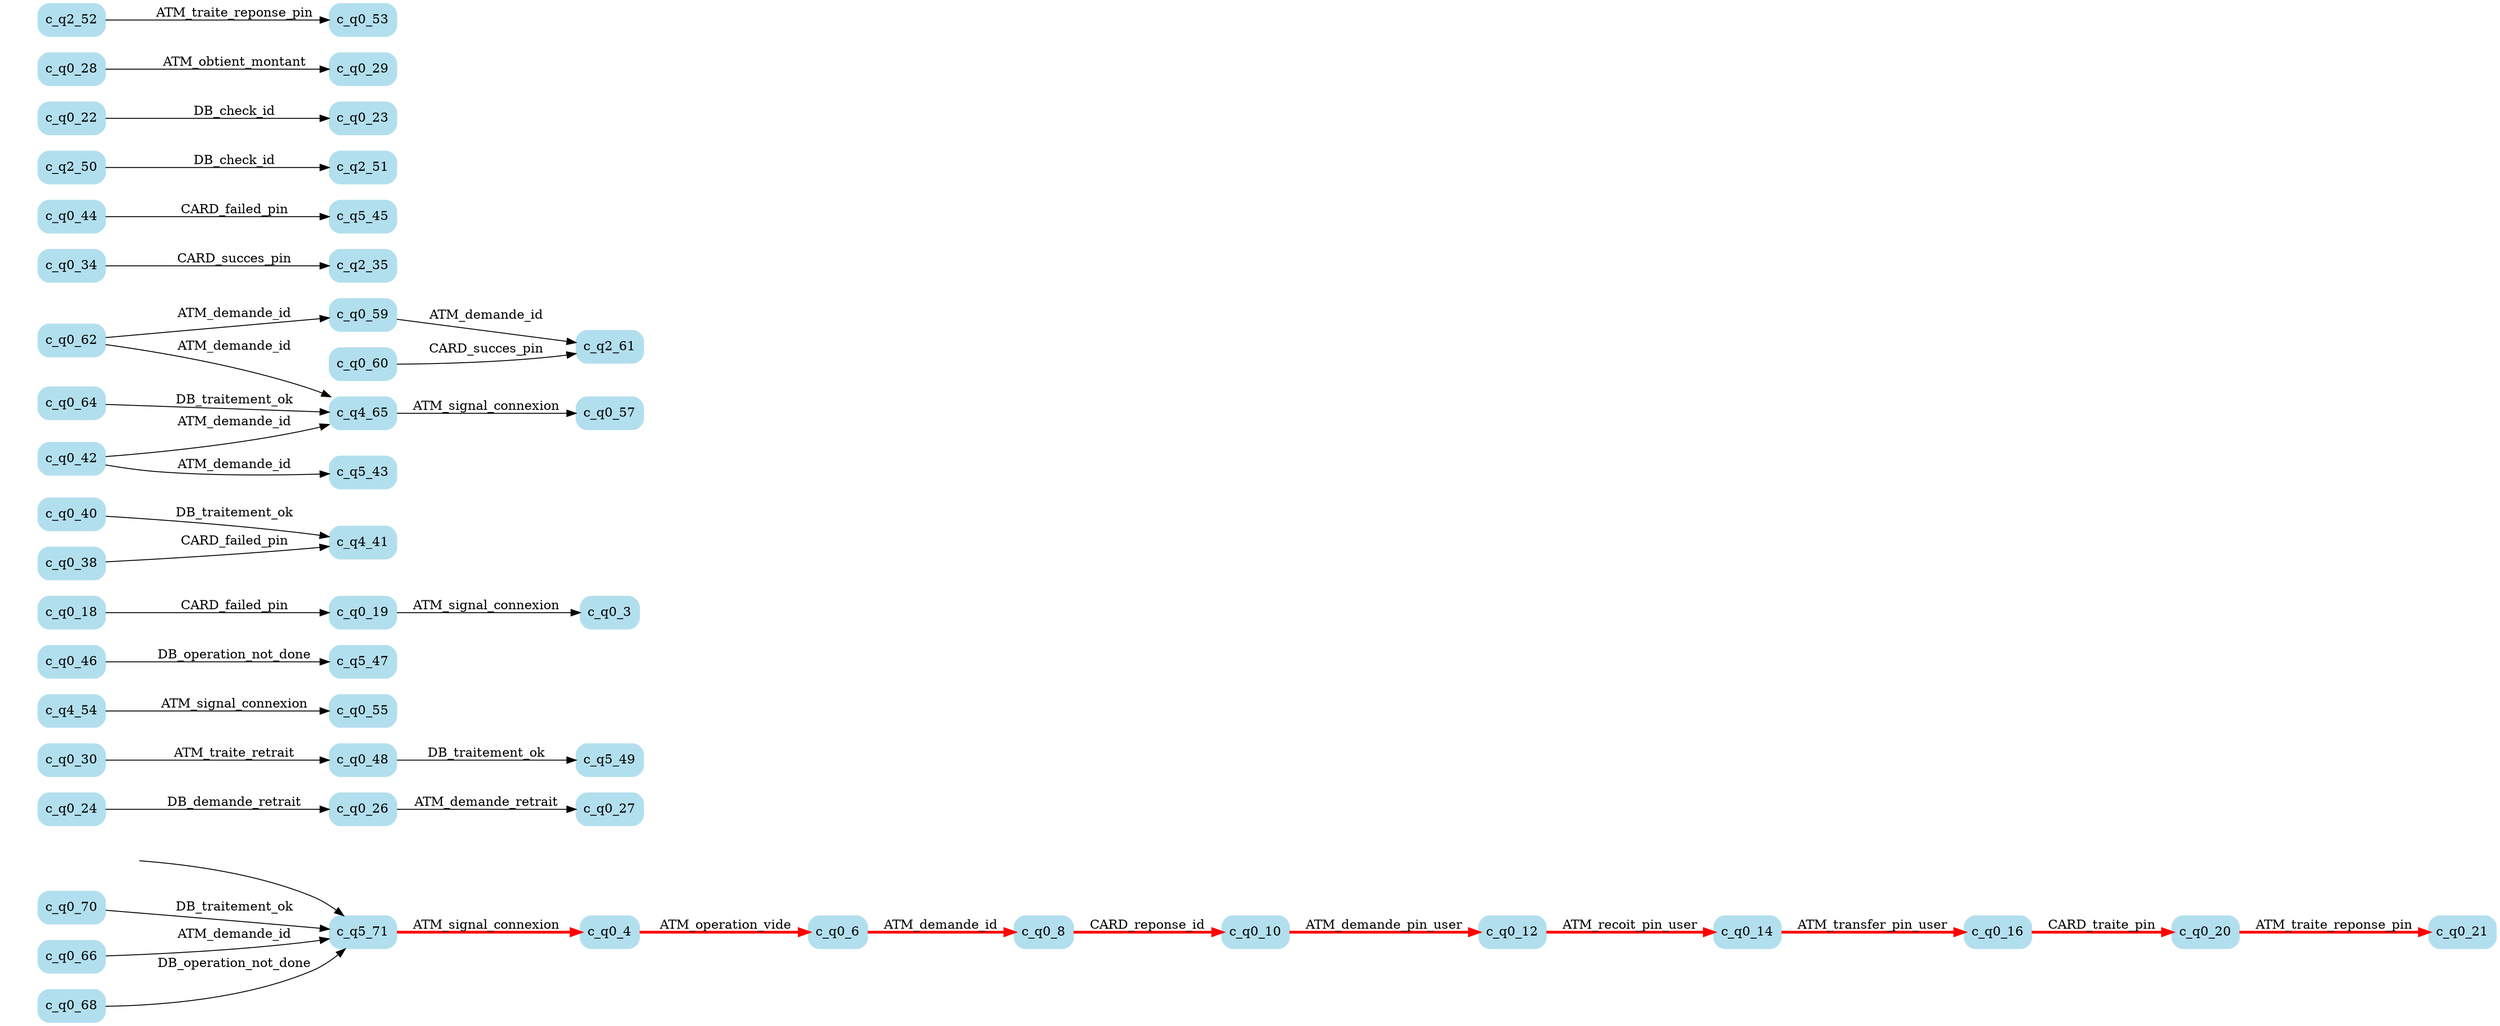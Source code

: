 digraph G {

	rankdir = LR;

	start_c_q5_71[style=invisible];

	node[shape=box, style="rounded, filled", color=lightblue2];

	c_q0_24[label="c_q0_24"];
	c_q0_30[label="c_q0_30"];
	c_q0_21[label="c_q0_21"];
	c_q4_54[label="c_q4_54"];
	c_q0_10[label="c_q0_10"];
	c_q0_8[label="c_q0_8"];
	c_q0_46[label="c_q0_46"];
	c_q0_3[label="c_q0_3"];
	c_q4_41[label="c_q4_41"];
	c_q2_61[label="c_q2_61"];
	c_q2_35[label="c_q2_35"];
	c_q5_45[label="c_q5_45"];
	c_q2_51[label="c_q2_51"];
	c_q0_44[label="c_q0_44"];
	c_q0_27[label="c_q0_27"];
	c_q0_59[label="c_q0_59"];
	c_q0_12[label="c_q0_12"];
	c_q5_49[label="c_q5_49"];
	c_q0_19[label="c_q0_19"];
	c_q0_14[label="c_q0_14"];
	c_q0_70[label="c_q0_70"];
	c_q0_48[label="c_q0_48"];
	c_q0_66[label="c_q0_66"];
	c_q0_23[label="c_q0_23"];
	c_q2_50[label="c_q2_50"];
	c_q5_47[label="c_q5_47"];
	c_q5_71[label="c_q5_71"];
	c_q0_40[label="c_q0_40"];
	c_q4_65[label="c_q4_65"];
	c_q0_29[label="c_q0_29"];
	c_q0_18[label="c_q0_18"];
	c_q0_64[label="c_q0_64"];
	c_q0_60[label="c_q0_60"];
	c_q0_53[label="c_q0_53"];
	c_q0_57[label="c_q0_57"];
	c_q0_55[label="c_q0_55"];
	c_q0_22[label="c_q0_22"];
	c_q0_6[label="c_q0_6"];
	c_q0_28[label="c_q0_28"];
	c_q0_4[label="c_q0_4"];
	c_q2_52[label="c_q2_52"];
	c_q0_42[label="c_q0_42"];
	c_q0_62[label="c_q0_62"];
	c_q0_68[label="c_q0_68"];
	c_q5_43[label="c_q5_43"];
	c_q0_34[label="c_q0_34"];
	c_q0_26[label="c_q0_26"];
	c_q0_16[label="c_q0_16"];
	c_q0_20[label="c_q0_20"];
	c_q0_38[label="c_q0_38"];

	start_c_q5_71 -> c_q5_71;
	c_q5_71 -> c_q0_4[label="ATM_signal_connexion", penwidth=3, color=red];
	c_q0_19 -> c_q0_3[label="ATM_signal_connexion"];
	c_q0_4 -> c_q0_6[label="ATM_operation_vide", penwidth=3, color=red];
	c_q0_6 -> c_q0_8[label="ATM_demande_id", penwidth=3, color=red];
	c_q0_8 -> c_q0_10[label="CARD_reponse_id", penwidth=3, color=red];
	c_q0_10 -> c_q0_12[label="ATM_demande_pin_user", penwidth=3, color=red];
	c_q0_12 -> c_q0_14[label="ATM_recoit_pin_user", penwidth=3, color=red];
	c_q0_14 -> c_q0_16[label="ATM_transfer_pin_user", penwidth=3, color=red];
	c_q0_16 -> c_q0_20[label="CARD_traite_pin", penwidth=3, color=red];
	c_q0_18 -> c_q0_19[label="CARD_failed_pin"];
	c_q0_20 -> c_q0_21[label="ATM_traite_reponse_pin", penwidth=3, color=red];
	c_q0_22 -> c_q0_23[label="DB_check_id"];
	c_q0_24 -> c_q0_26[label="DB_demande_retrait"];
	c_q0_26 -> c_q0_27[label="ATM_demande_retrait"];
	c_q0_28 -> c_q0_29[label="ATM_obtient_montant"];
	c_q0_30 -> c_q0_48[label="ATM_traite_retrait"];
	c_q0_59 -> c_q2_61[label="ATM_demande_id"];
	c_q0_34 -> c_q2_35[label="CARD_succes_pin"];
	c_q0_42 -> c_q4_65[label="ATM_demande_id"];
	c_q0_38 -> c_q4_41[label="CARD_failed_pin"];
	c_q0_40 -> c_q4_41[label="DB_traitement_ok"];
	c_q0_42 -> c_q5_43[label="ATM_demande_id"];
	c_q0_44 -> c_q5_45[label="CARD_failed_pin"];
	c_q0_46 -> c_q5_47[label="DB_operation_not_done"];
	c_q0_48 -> c_q5_49[label="DB_traitement_ok"];
	c_q2_50 -> c_q2_51[label="DB_check_id"];
	c_q2_52 -> c_q0_53[label="ATM_traite_reponse_pin"];
	c_q4_54 -> c_q0_55[label="ATM_signal_connexion"];
	c_q4_65 -> c_q0_57[label="ATM_signal_connexion"];
	c_q0_62 -> c_q0_59[label="ATM_demande_id"];
	c_q0_60 -> c_q2_61[label="CARD_succes_pin"];
	c_q0_62 -> c_q4_65[label="ATM_demande_id"];
	c_q0_64 -> c_q4_65[label="DB_traitement_ok"];
	c_q0_66 -> c_q5_71[label="ATM_demande_id"];
	c_q0_68 -> c_q5_71[label="DB_operation_not_done"];
	c_q0_70 -> c_q5_71[label="DB_traitement_ok"];

}